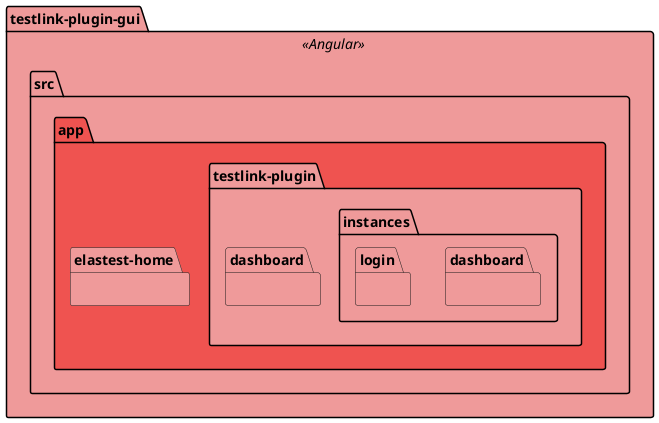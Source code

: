 @startuml Package Diagram

skinparam class {
    ArrowColor blue
}

package testlink-plugin-gui <<Angular>> #ef9a9a {
    package src {
        package app #ef5350 {
          
            package elastest-home #ef9a9a {
            }

            package testlink-plugin #ef9a9a {
                package "dashboard" as dashboard_1 #ef9a9a {
                }
                package instances #ef9a9a {
                    package "dashboard" as dashboard2 #ef9a9a {
                    }
                    package login #ef9a9a {
                    }

                }
            }

        }
    }



    @enduml